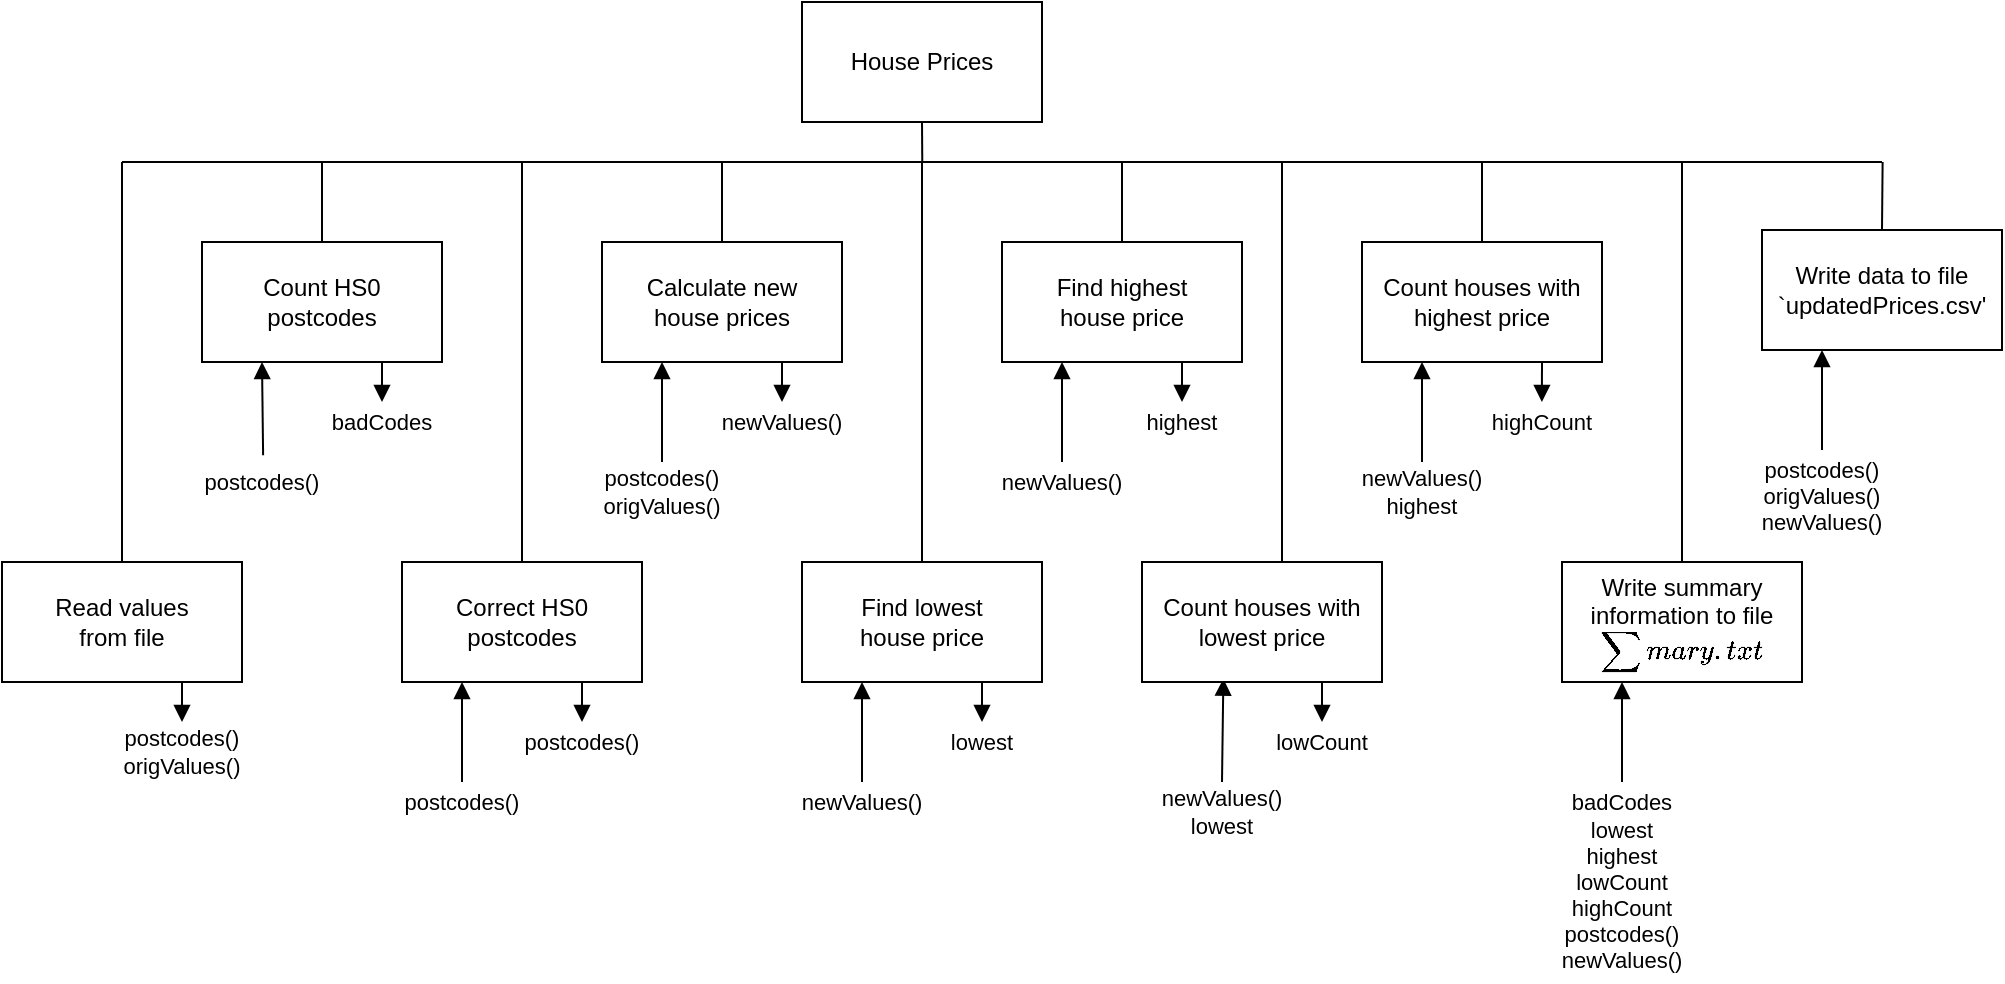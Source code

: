 <mxfile version="20.3.0" type="device" pages="3"><diagram name="sd" id="VnjkQmpZoNo_wONIIv6f"><mxGraphModel dx="823" dy="566" grid="1" gridSize="10" guides="1" tooltips="1" connect="1" arrows="1" fold="1" page="1" pageScale="1" pageWidth="1169" pageHeight="827" math="0" shadow="0"><root><mxCell id="0"/><mxCell id="1" parent="0"/><mxCell id="U1RbsRqmAA--ChEILww5-11" style="rounded=0;orthogonalLoop=1;jettySize=auto;html=1;exitX=0.5;exitY=1;exitDx=0;exitDy=0;endArrow=none;endFill=0;" parent="1" source="PowVe_XcdjHxKWlcwQPH-1" edge="1"><mxGeometry relative="1" as="geometry"><mxPoint x="540.143" y="200.0" as="targetPoint"/></mxGeometry></mxCell><mxCell id="PowVe_XcdjHxKWlcwQPH-1" value="House Prices" style="rounded=0;whiteSpace=wrap;html=1;spacingLeft=4;spacingRight=4;" parent="1" vertex="1"><mxGeometry x="480" y="120" width="120" height="60" as="geometry"/></mxCell><mxCell id="PowVe_XcdjHxKWlcwQPH-7" style="rounded=0;orthogonalLoop=1;jettySize=auto;html=1;exitX=0.75;exitY=1;exitDx=0;exitDy=0;endArrow=block;endFill=1;entryX=0.5;entryY=0;entryDx=0;entryDy=0;" parent="1" source="PowVe_XcdjHxKWlcwQPH-2" edge="1" target="PowVe_XcdjHxKWlcwQPH-8"><mxGeometry relative="1" as="geometry"><mxPoint x="170" y="480" as="targetPoint"/></mxGeometry></mxCell><mxCell id="PowVe_XcdjHxKWlcwQPH-25" style="edgeStyle=none;shape=connector;rounded=0;orthogonalLoop=1;jettySize=auto;html=1;exitX=0.5;exitY=0;exitDx=0;exitDy=0;labelBackgroundColor=default;strokeColor=default;align=center;verticalAlign=middle;fontFamily=Helvetica;fontSize=11;fontColor=default;endArrow=none;endFill=0;" parent="1" source="PowVe_XcdjHxKWlcwQPH-2" edge="1"><mxGeometry relative="1" as="geometry"><mxPoint x="140" y="200" as="targetPoint"/></mxGeometry></mxCell><mxCell id="PowVe_XcdjHxKWlcwQPH-2" value="Read values&lt;br&gt;from file" style="rounded=0;whiteSpace=wrap;html=1;spacingLeft=4;spacingRight=4;" parent="1" vertex="1"><mxGeometry x="80" y="400" width="120" height="60" as="geometry"/></mxCell><mxCell id="PowVe_XcdjHxKWlcwQPH-9" style="edgeStyle=none;shape=connector;rounded=0;orthogonalLoop=1;jettySize=auto;html=1;exitX=0.25;exitY=1;exitDx=0;exitDy=0;labelBackgroundColor=default;strokeColor=default;align=center;verticalAlign=middle;fontFamily=Helvetica;fontSize=11;fontColor=default;endArrow=none;endFill=0;startArrow=block;startFill=1;entryX=0.507;entryY=-0.167;entryDx=0;entryDy=0;entryPerimeter=0;" parent="1" source="PowVe_XcdjHxKWlcwQPH-3" edge="1" target="PowVe_XcdjHxKWlcwQPH-13"><mxGeometry relative="1" as="geometry"><mxPoint x="210" y="340" as="targetPoint"/></mxGeometry></mxCell><mxCell id="PowVe_XcdjHxKWlcwQPH-26" style="edgeStyle=none;shape=connector;rounded=0;orthogonalLoop=1;jettySize=auto;html=1;exitX=0.5;exitY=0;exitDx=0;exitDy=0;labelBackgroundColor=default;strokeColor=default;align=center;verticalAlign=middle;fontFamily=Helvetica;fontSize=11;fontColor=default;endArrow=none;endFill=0;" parent="1" source="PowVe_XcdjHxKWlcwQPH-3" edge="1"><mxGeometry relative="1" as="geometry"><mxPoint x="240" y="200" as="targetPoint"/></mxGeometry></mxCell><mxCell id="Txo5PwIn9N_GCmMF_Ycm-1" style="rounded=0;orthogonalLoop=1;jettySize=auto;html=1;exitX=0.75;exitY=1;exitDx=0;exitDy=0;endArrow=block;endFill=1;entryX=0.5;entryY=0;entryDx=0;entryDy=0;" edge="1" parent="1" source="PowVe_XcdjHxKWlcwQPH-3" target="xxJK9P8Vd8mZIawA9TZV-1"><mxGeometry relative="1" as="geometry"><mxPoint x="270" y="320" as="targetPoint"/></mxGeometry></mxCell><mxCell id="PowVe_XcdjHxKWlcwQPH-3" value="Count HS0 postcodes" style="rounded=0;whiteSpace=wrap;html=1;spacingLeft=4;spacingRight=4;" parent="1" vertex="1"><mxGeometry x="180" y="240" width="120" height="60" as="geometry"/></mxCell><mxCell id="PowVe_XcdjHxKWlcwQPH-11" style="edgeStyle=none;shape=connector;rounded=0;orthogonalLoop=1;jettySize=auto;html=1;exitX=0.25;exitY=1;exitDx=0;exitDy=0;labelBackgroundColor=default;strokeColor=default;align=center;verticalAlign=middle;fontFamily=Helvetica;fontSize=11;fontColor=default;endArrow=none;endFill=0;startArrow=block;startFill=1;entryX=0.5;entryY=0;entryDx=0;entryDy=0;" parent="1" source="PowVe_XcdjHxKWlcwQPH-4" edge="1" target="PowVe_XcdjHxKWlcwQPH-14"><mxGeometry relative="1" as="geometry"><mxPoint x="310" y="510" as="targetPoint"/></mxGeometry></mxCell><mxCell id="PowVe_XcdjHxKWlcwQPH-12" style="edgeStyle=none;shape=connector;rounded=0;orthogonalLoop=1;jettySize=auto;html=1;exitX=0.75;exitY=1;exitDx=0;exitDy=0;labelBackgroundColor=default;strokeColor=default;align=center;verticalAlign=middle;fontFamily=Helvetica;fontSize=11;fontColor=default;endArrow=block;endFill=1;entryX=0.5;entryY=0;entryDx=0;entryDy=0;" parent="1" source="PowVe_XcdjHxKWlcwQPH-4" edge="1" target="PowVe_XcdjHxKWlcwQPH-15"><mxGeometry relative="1" as="geometry"><mxPoint x="370" y="480" as="targetPoint"/></mxGeometry></mxCell><mxCell id="RG_cs5pnTQg8f9EixFHb-1" style="edgeStyle=orthogonalEdgeStyle;rounded=0;orthogonalLoop=1;jettySize=auto;html=1;exitX=0.5;exitY=0;exitDx=0;exitDy=0;endArrow=none;endFill=0;" parent="1" source="PowVe_XcdjHxKWlcwQPH-4" edge="1"><mxGeometry relative="1" as="geometry"><mxPoint x="340" y="200" as="targetPoint"/></mxGeometry></mxCell><mxCell id="PowVe_XcdjHxKWlcwQPH-4" value="Correct HS0 postcodes" style="rounded=0;whiteSpace=wrap;html=1;spacingLeft=4;spacingRight=4;" parent="1" vertex="1"><mxGeometry x="280" y="400" width="120" height="60" as="geometry"/></mxCell><mxCell id="PowVe_XcdjHxKWlcwQPH-16" style="edgeStyle=none;shape=connector;rounded=0;orthogonalLoop=1;jettySize=auto;html=1;exitX=0.25;exitY=1;exitDx=0;exitDy=0;labelBackgroundColor=default;strokeColor=default;align=center;verticalAlign=middle;fontFamily=Helvetica;fontSize=11;fontColor=default;endArrow=none;endFill=0;startArrow=block;startFill=1;entryX=0.5;entryY=0;entryDx=0;entryDy=0;" parent="1" source="PowVe_XcdjHxKWlcwQPH-5" edge="1" target="PowVe_XcdjHxKWlcwQPH-18"><mxGeometry relative="1" as="geometry"><mxPoint x="410" y="360" as="targetPoint"/></mxGeometry></mxCell><mxCell id="PowVe_XcdjHxKWlcwQPH-17" style="edgeStyle=none;shape=connector;rounded=0;orthogonalLoop=1;jettySize=auto;html=1;exitX=0.75;exitY=1;exitDx=0;exitDy=0;labelBackgroundColor=default;strokeColor=default;align=center;verticalAlign=middle;fontFamily=Helvetica;fontSize=11;fontColor=default;endArrow=block;endFill=1;entryX=0.5;entryY=0;entryDx=0;entryDy=0;" parent="1" source="PowVe_XcdjHxKWlcwQPH-5" edge="1" target="PowVe_XcdjHxKWlcwQPH-19"><mxGeometry relative="1" as="geometry"><mxPoint x="470" y="320" as="targetPoint"/></mxGeometry></mxCell><mxCell id="PowVe_XcdjHxKWlcwQPH-27" style="edgeStyle=none;shape=connector;rounded=0;orthogonalLoop=1;jettySize=auto;html=1;exitX=0.5;exitY=0;exitDx=0;exitDy=0;labelBackgroundColor=default;strokeColor=default;align=center;verticalAlign=middle;fontFamily=Helvetica;fontSize=11;fontColor=default;endArrow=none;endFill=0;" parent="1" source="PowVe_XcdjHxKWlcwQPH-5" edge="1"><mxGeometry relative="1" as="geometry"><mxPoint x="440" y="200" as="targetPoint"/></mxGeometry></mxCell><mxCell id="PowVe_XcdjHxKWlcwQPH-5" value="Calculate new house prices" style="rounded=0;whiteSpace=wrap;html=1;spacingLeft=4;spacingRight=4;" parent="1" vertex="1"><mxGeometry x="380" y="240" width="120" height="60" as="geometry"/></mxCell><mxCell id="PowVe_XcdjHxKWlcwQPH-21" style="edgeStyle=none;shape=connector;rounded=0;orthogonalLoop=1;jettySize=auto;html=1;exitX=0.25;exitY=1;exitDx=0;exitDy=0;labelBackgroundColor=default;strokeColor=default;align=center;verticalAlign=middle;fontFamily=Helvetica;fontSize=11;fontColor=default;endArrow=none;endFill=0;startArrow=block;startFill=1;entryX=0.5;entryY=0;entryDx=0;entryDy=0;" parent="1" source="PowVe_XcdjHxKWlcwQPH-6" edge="1" target="xxJK9P8Vd8mZIawA9TZV-3"><mxGeometry relative="1" as="geometry"><mxPoint x="510" y="520" as="targetPoint"/></mxGeometry></mxCell><mxCell id="PowVe_XcdjHxKWlcwQPH-28" style="edgeStyle=none;shape=connector;rounded=0;orthogonalLoop=1;jettySize=auto;html=1;exitX=0.5;exitY=0;exitDx=0;exitDy=0;labelBackgroundColor=default;strokeColor=default;align=center;verticalAlign=middle;fontFamily=Helvetica;fontSize=11;fontColor=default;endArrow=none;endFill=0;" parent="1" source="PowVe_XcdjHxKWlcwQPH-6" edge="1"><mxGeometry relative="1" as="geometry"><mxPoint x="540" y="200" as="targetPoint"/></mxGeometry></mxCell><mxCell id="xxJK9P8Vd8mZIawA9TZV-5" style="edgeStyle=none;rounded=0;orthogonalLoop=1;jettySize=auto;html=1;exitX=0.75;exitY=1;exitDx=0;exitDy=0;entryX=0.5;entryY=0;entryDx=0;entryDy=0;endArrow=block;endFill=1;" edge="1" parent="1" source="PowVe_XcdjHxKWlcwQPH-6" target="xxJK9P8Vd8mZIawA9TZV-4"><mxGeometry relative="1" as="geometry"/></mxCell><mxCell id="PowVe_XcdjHxKWlcwQPH-6" value="Find lowest&lt;br&gt;house price" style="rounded=0;whiteSpace=wrap;html=1;spacingLeft=4;spacingRight=4;" parent="1" vertex="1"><mxGeometry x="480" y="400" width="120" height="60" as="geometry"/></mxCell><mxCell id="PowVe_XcdjHxKWlcwQPH-8" value="postcodes()&lt;br&gt;origValues()" style="text;html=1;strokeColor=none;fillColor=none;align=center;verticalAlign=middle;whiteSpace=wrap;rounded=0;fontSize=11;fontFamily=Helvetica;fontColor=default;" parent="1" vertex="1"><mxGeometry x="130" y="480" width="80" height="30" as="geometry"/></mxCell><mxCell id="PowVe_XcdjHxKWlcwQPH-13" value="postcodes()" style="text;html=1;strokeColor=none;fillColor=none;align=center;verticalAlign=middle;whiteSpace=wrap;rounded=0;fontSize=11;fontFamily=Helvetica;fontColor=default;" parent="1" vertex="1"><mxGeometry x="170" y="350" width="80" height="20" as="geometry"/></mxCell><mxCell id="PowVe_XcdjHxKWlcwQPH-14" value="postcodes()" style="text;html=1;strokeColor=none;fillColor=none;align=center;verticalAlign=middle;whiteSpace=wrap;rounded=0;fontSize=11;fontFamily=Helvetica;fontColor=default;" parent="1" vertex="1"><mxGeometry x="270" y="510" width="80" height="20" as="geometry"/></mxCell><mxCell id="PowVe_XcdjHxKWlcwQPH-15" value="postcodes()" style="text;html=1;strokeColor=none;fillColor=none;align=center;verticalAlign=middle;whiteSpace=wrap;rounded=0;fontSize=11;fontFamily=Helvetica;fontColor=default;" parent="1" vertex="1"><mxGeometry x="330" y="480" width="80" height="20" as="geometry"/></mxCell><mxCell id="PowVe_XcdjHxKWlcwQPH-18" value="postcodes()&lt;br&gt;origValues()" style="text;html=1;strokeColor=none;fillColor=none;align=center;verticalAlign=middle;whiteSpace=wrap;rounded=0;fontSize=11;fontFamily=Helvetica;fontColor=default;" parent="1" vertex="1"><mxGeometry x="370" y="350" width="80" height="30" as="geometry"/></mxCell><mxCell id="PowVe_XcdjHxKWlcwQPH-19" value="newValues()" style="text;html=1;strokeColor=none;fillColor=none;align=center;verticalAlign=middle;whiteSpace=wrap;rounded=0;fontSize=11;fontFamily=Helvetica;fontColor=default;" parent="1" vertex="1"><mxGeometry x="430" y="320" width="80" height="20" as="geometry"/></mxCell><mxCell id="PowVe_XcdjHxKWlcwQPH-23" value="" style="endArrow=none;html=1;rounded=0;labelBackgroundColor=default;strokeColor=default;align=center;verticalAlign=middle;fontFamily=Helvetica;fontSize=11;fontColor=default;shape=connector;" parent="1" edge="1"><mxGeometry width="50" height="50" relative="1" as="geometry"><mxPoint x="140" y="200" as="sourcePoint"/><mxPoint x="1020" y="200" as="targetPoint"/></mxGeometry></mxCell><mxCell id="U1RbsRqmAA--ChEILww5-1" style="edgeStyle=none;shape=connector;rounded=0;orthogonalLoop=1;jettySize=auto;html=1;exitX=0.25;exitY=1;exitDx=0;exitDy=0;labelBackgroundColor=default;strokeColor=default;align=center;verticalAlign=middle;fontFamily=Helvetica;fontSize=11;fontColor=default;endArrow=none;endFill=0;startArrow=block;startFill=1;entryX=0.5;entryY=0;entryDx=0;entryDy=0;" parent="1" source="U1RbsRqmAA--ChEILww5-4" edge="1" target="U1RbsRqmAA--ChEILww5-10"><mxGeometry relative="1" as="geometry"><mxPoint x="610" y="340" as="targetPoint"/></mxGeometry></mxCell><mxCell id="U1RbsRqmAA--ChEILww5-2" style="edgeStyle=none;shape=connector;rounded=0;orthogonalLoop=1;jettySize=auto;html=1;exitX=0.75;exitY=1;exitDx=0;exitDy=0;labelBackgroundColor=default;strokeColor=default;align=center;verticalAlign=middle;fontFamily=Helvetica;fontSize=11;fontColor=default;endArrow=block;endFill=1;entryX=0.5;entryY=0;entryDx=0;entryDy=0;" parent="1" source="U1RbsRqmAA--ChEILww5-4" edge="1" target="U1RbsRqmAA--ChEILww5-8"><mxGeometry relative="1" as="geometry"><mxPoint x="670" y="320" as="targetPoint"/></mxGeometry></mxCell><mxCell id="U1RbsRqmAA--ChEILww5-3" style="edgeStyle=none;shape=connector;rounded=0;orthogonalLoop=1;jettySize=auto;html=1;exitX=0.5;exitY=0;exitDx=0;exitDy=0;labelBackgroundColor=default;strokeColor=default;align=center;verticalAlign=middle;fontFamily=Helvetica;fontSize=11;fontColor=default;endArrow=none;endFill=0;" parent="1" source="U1RbsRqmAA--ChEILww5-4" edge="1"><mxGeometry relative="1" as="geometry"><mxPoint x="640" y="200" as="targetPoint"/></mxGeometry></mxCell><mxCell id="U1RbsRqmAA--ChEILww5-4" value="Find highest&lt;br&gt;house price" style="rounded=0;whiteSpace=wrap;html=1;spacingLeft=4;spacingRight=4;" parent="1" vertex="1"><mxGeometry x="580" y="240" width="120" height="60" as="geometry"/></mxCell><mxCell id="U1RbsRqmAA--ChEILww5-5" style="edgeStyle=none;shape=connector;rounded=0;orthogonalLoop=1;jettySize=auto;html=1;exitX=0.339;exitY=0.972;exitDx=0;exitDy=0;labelBackgroundColor=default;strokeColor=default;align=center;verticalAlign=middle;fontFamily=Helvetica;fontSize=11;fontColor=default;endArrow=none;endFill=0;startArrow=block;startFill=1;entryX=0.5;entryY=0;entryDx=0;entryDy=0;exitPerimeter=0;" parent="1" source="U1RbsRqmAA--ChEILww5-7" edge="1" target="U1RbsRqmAA--ChEILww5-9"><mxGeometry relative="1" as="geometry"><mxPoint x="690" y="510" as="targetPoint"/><mxPoint x="690" y="460" as="sourcePoint"/></mxGeometry></mxCell><mxCell id="U1RbsRqmAA--ChEILww5-6" style="edgeStyle=none;shape=connector;rounded=0;orthogonalLoop=1;jettySize=auto;html=1;exitX=0.5;exitY=0;exitDx=0;exitDy=0;labelBackgroundColor=default;strokeColor=default;align=center;verticalAlign=middle;fontFamily=Helvetica;fontSize=11;fontColor=default;endArrow=none;endFill=0;" parent="1" edge="1"><mxGeometry relative="1" as="geometry"><mxPoint x="720" y="200" as="targetPoint"/><mxPoint x="720" y="400" as="sourcePoint"/></mxGeometry></mxCell><mxCell id="xxJK9P8Vd8mZIawA9TZV-28" style="edgeStyle=none;rounded=0;orthogonalLoop=1;jettySize=auto;html=1;exitX=0.75;exitY=1;exitDx=0;exitDy=0;endArrow=block;endFill=1;entryX=0.5;entryY=0;entryDx=0;entryDy=0;" edge="1" parent="1" source="U1RbsRqmAA--ChEILww5-7" target="xxJK9P8Vd8mZIawA9TZV-27"><mxGeometry relative="1" as="geometry"><mxPoint x="740.31" y="480.0" as="targetPoint"/></mxGeometry></mxCell><mxCell id="U1RbsRqmAA--ChEILww5-7" value="Count houses with lowest price" style="rounded=0;whiteSpace=wrap;html=1;spacingLeft=4;spacingRight=4;" parent="1" vertex="1"><mxGeometry x="650" y="400" width="120" height="60" as="geometry"/></mxCell><mxCell id="U1RbsRqmAA--ChEILww5-8" value="highest" style="text;html=1;strokeColor=none;fillColor=none;align=center;verticalAlign=middle;whiteSpace=wrap;rounded=0;fontSize=11;fontFamily=Helvetica;fontColor=default;" parent="1" vertex="1"><mxGeometry x="640" y="320" width="60" height="20" as="geometry"/></mxCell><mxCell id="U1RbsRqmAA--ChEILww5-9" value="newValues()&lt;br&gt;lowest" style="text;html=1;strokeColor=none;fillColor=none;align=center;verticalAlign=middle;whiteSpace=wrap;rounded=0;fontSize=11;fontFamily=Helvetica;fontColor=default;" parent="1" vertex="1"><mxGeometry x="650" y="510" width="80" height="30" as="geometry"/></mxCell><mxCell id="U1RbsRqmAA--ChEILww5-10" value="newValues()" style="text;html=1;strokeColor=none;fillColor=none;align=center;verticalAlign=middle;whiteSpace=wrap;rounded=0;fontSize=11;fontFamily=Helvetica;fontColor=default;" parent="1" vertex="1"><mxGeometry x="570" y="350" width="80" height="20" as="geometry"/></mxCell><mxCell id="xxJK9P8Vd8mZIawA9TZV-1" value="badCodes" style="text;html=1;strokeColor=none;fillColor=none;align=center;verticalAlign=middle;whiteSpace=wrap;rounded=0;fontSize=11;fontFamily=Helvetica;fontColor=default;" vertex="1" parent="1"><mxGeometry x="240" y="320" width="60" height="20" as="geometry"/></mxCell><mxCell id="xxJK9P8Vd8mZIawA9TZV-3" value="newValues()" style="text;html=1;strokeColor=none;fillColor=none;align=center;verticalAlign=middle;whiteSpace=wrap;rounded=0;fontSize=11;fontFamily=Helvetica;fontColor=default;" vertex="1" parent="1"><mxGeometry x="470" y="510" width="80" height="20" as="geometry"/></mxCell><mxCell id="xxJK9P8Vd8mZIawA9TZV-4" value="lowest" style="text;html=1;strokeColor=none;fillColor=none;align=center;verticalAlign=middle;whiteSpace=wrap;rounded=0;fontSize=11;fontFamily=Helvetica;fontColor=default;" vertex="1" parent="1"><mxGeometry x="540" y="480" width="60" height="20" as="geometry"/></mxCell><mxCell id="xxJK9P8Vd8mZIawA9TZV-6" style="edgeStyle=none;shape=connector;rounded=0;orthogonalLoop=1;jettySize=auto;html=1;exitX=0.25;exitY=1;exitDx=0;exitDy=0;labelBackgroundColor=default;strokeColor=default;align=center;verticalAlign=middle;fontFamily=Helvetica;fontSize=11;fontColor=default;endArrow=none;endFill=0;startArrow=block;startFill=1;entryX=0.5;entryY=0;entryDx=0;entryDy=0;" edge="1" parent="1" source="xxJK9P8Vd8mZIawA9TZV-9" target="xxJK9P8Vd8mZIawA9TZV-26"><mxGeometry relative="1" as="geometry"><mxPoint x="790" y="340" as="targetPoint"/></mxGeometry></mxCell><mxCell id="xxJK9P8Vd8mZIawA9TZV-8" style="edgeStyle=none;shape=connector;rounded=0;orthogonalLoop=1;jettySize=auto;html=1;exitX=0.5;exitY=0;exitDx=0;exitDy=0;labelBackgroundColor=default;strokeColor=default;align=center;verticalAlign=middle;fontFamily=Helvetica;fontSize=11;fontColor=default;endArrow=none;endFill=0;" edge="1" parent="1" source="xxJK9P8Vd8mZIawA9TZV-9"><mxGeometry relative="1" as="geometry"><mxPoint x="820" y="200" as="targetPoint"/></mxGeometry></mxCell><mxCell id="xxJK9P8Vd8mZIawA9TZV-29" style="edgeStyle=none;rounded=0;orthogonalLoop=1;jettySize=auto;html=1;exitX=0.75;exitY=1;exitDx=0;exitDy=0;endArrow=block;endFill=1;" edge="1" parent="1" source="xxJK9P8Vd8mZIawA9TZV-9"><mxGeometry relative="1" as="geometry"><mxPoint x="849.944" y="320" as="targetPoint"/></mxGeometry></mxCell><mxCell id="xxJK9P8Vd8mZIawA9TZV-9" value="Count houses with highest price" style="rounded=0;whiteSpace=wrap;html=1;spacingLeft=4;spacingRight=4;" vertex="1" parent="1"><mxGeometry x="760" y="240" width="120" height="60" as="geometry"/></mxCell><mxCell id="xxJK9P8Vd8mZIawA9TZV-18" style="edgeStyle=none;shape=connector;rounded=0;orthogonalLoop=1;jettySize=auto;html=1;exitX=0.25;exitY=1;exitDx=0;exitDy=0;labelBackgroundColor=default;strokeColor=default;align=center;verticalAlign=middle;fontFamily=Helvetica;fontSize=11;fontColor=default;endArrow=none;endFill=0;startArrow=block;startFill=1;entryX=0.5;entryY=0;entryDx=0;entryDy=0;" edge="1" parent="1" source="xxJK9P8Vd8mZIawA9TZV-20" target="xxJK9P8Vd8mZIawA9TZV-21"><mxGeometry relative="1" as="geometry"><mxPoint x="890" y="510" as="targetPoint"/></mxGeometry></mxCell><mxCell id="xxJK9P8Vd8mZIawA9TZV-19" style="edgeStyle=none;shape=connector;rounded=0;orthogonalLoop=1;jettySize=auto;html=1;exitX=0.5;exitY=0;exitDx=0;exitDy=0;labelBackgroundColor=default;strokeColor=default;align=center;verticalAlign=middle;fontFamily=Helvetica;fontSize=11;fontColor=default;endArrow=none;endFill=0;" edge="1" parent="1" source="xxJK9P8Vd8mZIawA9TZV-20"><mxGeometry relative="1" as="geometry"><mxPoint x="920" y="200" as="targetPoint"/></mxGeometry></mxCell><mxCell id="xxJK9P8Vd8mZIawA9TZV-20" value="Write summary&lt;br&gt;information to file&lt;br&gt;`summary.txt`" style="rounded=0;whiteSpace=wrap;html=1;spacingLeft=4;spacingRight=4;" vertex="1" parent="1"><mxGeometry x="860" y="400" width="120" height="60" as="geometry"/></mxCell><mxCell id="xxJK9P8Vd8mZIawA9TZV-21" value="badCodes&lt;br&gt;lowest&lt;br&gt;highest&lt;br&gt;lowCount&lt;br&gt;highCount&lt;br&gt;postcodes()&lt;br&gt;newValues()" style="text;html=1;strokeColor=none;fillColor=none;align=center;verticalAlign=middle;whiteSpace=wrap;rounded=0;fontSize=11;fontFamily=Helvetica;fontColor=default;" vertex="1" parent="1"><mxGeometry x="850" y="510" width="80" height="100" as="geometry"/></mxCell><mxCell id="xxJK9P8Vd8mZIawA9TZV-26" value="newValues()&lt;br&gt;highest" style="text;html=1;strokeColor=none;fillColor=none;align=center;verticalAlign=middle;whiteSpace=wrap;rounded=0;fontSize=11;fontFamily=Helvetica;fontColor=default;" vertex="1" parent="1"><mxGeometry x="750" y="350" width="80" height="30" as="geometry"/></mxCell><mxCell id="xxJK9P8Vd8mZIawA9TZV-27" value="lowCount" style="text;html=1;strokeColor=none;fillColor=none;align=center;verticalAlign=middle;whiteSpace=wrap;rounded=0;fontSize=11;fontFamily=Helvetica;fontColor=default;" vertex="1" parent="1"><mxGeometry x="710" y="480" width="60" height="20" as="geometry"/></mxCell><mxCell id="xxJK9P8Vd8mZIawA9TZV-30" value="highCount" style="text;html=1;strokeColor=none;fillColor=none;align=center;verticalAlign=middle;whiteSpace=wrap;rounded=0;fontSize=11;fontFamily=Helvetica;fontColor=default;" vertex="1" parent="1"><mxGeometry x="820" y="320" width="60" height="20" as="geometry"/></mxCell><mxCell id="xxJK9P8Vd8mZIawA9TZV-32" style="edgeStyle=none;shape=connector;rounded=0;orthogonalLoop=1;jettySize=auto;html=1;exitX=0.25;exitY=1;exitDx=0;exitDy=0;labelBackgroundColor=default;strokeColor=default;align=center;verticalAlign=middle;fontFamily=Helvetica;fontSize=11;fontColor=default;endArrow=none;endFill=0;startArrow=block;startFill=1;entryX=0.5;entryY=0;entryDx=0;entryDy=0;" edge="1" parent="1" source="xxJK9P8Vd8mZIawA9TZV-33" target="xxJK9P8Vd8mZIawA9TZV-34"><mxGeometry relative="1" as="geometry"><mxPoint x="990" y="344" as="targetPoint"/></mxGeometry></mxCell><mxCell id="xxJK9P8Vd8mZIawA9TZV-35" style="edgeStyle=none;rounded=0;orthogonalLoop=1;jettySize=auto;html=1;exitX=0.5;exitY=0;exitDx=0;exitDy=0;endArrow=none;endFill=0;" edge="1" parent="1" source="xxJK9P8Vd8mZIawA9TZV-33"><mxGeometry relative="1" as="geometry"><mxPoint x="1020.308" y="200" as="targetPoint"/></mxGeometry></mxCell><mxCell id="xxJK9P8Vd8mZIawA9TZV-33" value="Write data to file&lt;br&gt;`updatedPrices.csv'" style="rounded=0;whiteSpace=wrap;html=1;spacingLeft=4;spacingRight=4;" vertex="1" parent="1"><mxGeometry x="960" y="234" width="120" height="60" as="geometry"/></mxCell><mxCell id="xxJK9P8Vd8mZIawA9TZV-34" value="postcodes()&lt;br&gt;origValues()&lt;br&gt;newValues()" style="text;html=1;strokeColor=none;fillColor=none;align=center;verticalAlign=middle;whiteSpace=wrap;rounded=0;fontSize=11;fontFamily=Helvetica;fontColor=default;" vertex="1" parent="1"><mxGeometry x="950" y="344" width="80" height="46" as="geometry"/></mxCell></root></mxGraphModel></diagram><diagram id="79AOVf93_7tZfTyAgPTb" name="Page-2"><mxGraphModel dx="782" dy="539" grid="1" gridSize="10" guides="1" tooltips="1" connect="1" arrows="1" fold="1" page="1" pageScale="1" pageWidth="1169" pageHeight="827" math="0" shadow="0"><root><mxCell id="0"/><mxCell id="1" parent="0"/><mxCell id="-yav23MqyK7CyO7x3P25-18" style="edgeStyle=orthogonalEdgeStyle;rounded=0;orthogonalLoop=1;jettySize=auto;html=1;exitX=0.5;exitY=1;exitDx=0;exitDy=0;entryX=0.5;entryY=0;entryDx=0;entryDy=0;startArrow=block;startFill=1;endArrow=none;endFill=0;" parent="1" source="-yav23MqyK7CyO7x3P25-1" target="-yav23MqyK7CyO7x3P25-6" edge="1"><mxGeometry relative="1" as="geometry"/></mxCell><mxCell id="-yav23MqyK7CyO7x3P25-1" value="House Value&lt;br&gt;Increase" style="rounded=0;whiteSpace=wrap;html=1;" parent="1" vertex="1"><mxGeometry x="320" y="120" width="120" height="60" as="geometry"/></mxCell><mxCell id="-yav23MqyK7CyO7x3P25-3" style="edgeStyle=orthogonalEdgeStyle;rounded=0;orthogonalLoop=1;jettySize=auto;html=1;exitX=0.75;exitY=1;exitDx=0;exitDy=0;endArrow=block;endFill=1;" parent="1" source="-yav23MqyK7CyO7x3P25-2" edge="1"><mxGeometry relative="1" as="geometry"><mxPoint x="210" y="320" as="targetPoint"/></mxGeometry></mxCell><mxCell id="-yav23MqyK7CyO7x3P25-17" style="edgeStyle=orthogonalEdgeStyle;rounded=0;orthogonalLoop=1;jettySize=auto;html=1;exitX=0.5;exitY=0;exitDx=0;exitDy=0;startArrow=none;startFill=0;endArrow=none;endFill=0;" parent="1" source="-yav23MqyK7CyO7x3P25-2" edge="1"><mxGeometry relative="1" as="geometry"><mxPoint x="180" y="200" as="targetPoint"/></mxGeometry></mxCell><mxCell id="-yav23MqyK7CyO7x3P25-2" value="Read values&lt;br&gt;from file" style="rounded=0;whiteSpace=wrap;html=1;" parent="1" vertex="1"><mxGeometry x="120" y="240" width="120" height="60" as="geometry"/></mxCell><mxCell id="-yav23MqyK7CyO7x3P25-4" value="postcodes()&lt;br&gt;origValues()" style="text;html=1;strokeColor=none;fillColor=none;align=center;verticalAlign=top;whiteSpace=wrap;rounded=0;" parent="1" vertex="1"><mxGeometry x="170" y="320" width="80" height="40" as="geometry"/></mxCell><mxCell id="-yav23MqyK7CyO7x3P25-7" style="edgeStyle=orthogonalEdgeStyle;rounded=0;orthogonalLoop=1;jettySize=auto;html=1;exitX=0.25;exitY=1;exitDx=0;exitDy=0;endArrow=none;endFill=0;startArrow=block;startFill=1;" parent="1" source="-yav23MqyK7CyO7x3P25-6" edge="1"><mxGeometry relative="1" as="geometry"><mxPoint x="350" y="360" as="targetPoint"/></mxGeometry></mxCell><mxCell id="-yav23MqyK7CyO7x3P25-8" style="edgeStyle=orthogonalEdgeStyle;rounded=0;orthogonalLoop=1;jettySize=auto;html=1;exitX=0.75;exitY=1;exitDx=0;exitDy=0;endArrow=block;endFill=1;" parent="1" source="-yav23MqyK7CyO7x3P25-6" edge="1"><mxGeometry relative="1" as="geometry"><mxPoint x="410" y="320" as="targetPoint"/></mxGeometry></mxCell><mxCell id="-yav23MqyK7CyO7x3P25-6" value="Calculate increased price" style="rounded=0;whiteSpace=wrap;html=1;" parent="1" vertex="1"><mxGeometry x="320" y="240" width="120" height="60" as="geometry"/></mxCell><mxCell id="-yav23MqyK7CyO7x3P25-9" value="postcodes()&lt;br&gt;origValues()" style="text;html=1;strokeColor=none;fillColor=none;align=center;verticalAlign=top;whiteSpace=wrap;rounded=0;rotation=0;" parent="1" vertex="1"><mxGeometry x="310" y="360" width="80" height="40" as="geometry"/></mxCell><mxCell id="-yav23MqyK7CyO7x3P25-10" value="newValues()" style="text;html=1;strokeColor=none;fillColor=none;align=center;verticalAlign=top;whiteSpace=wrap;rounded=0;" parent="1" vertex="1"><mxGeometry x="370" y="320" width="80" height="30" as="geometry"/></mxCell><mxCell id="-yav23MqyK7CyO7x3P25-11" style="edgeStyle=orthogonalEdgeStyle;rounded=0;orthogonalLoop=1;jettySize=auto;html=1;exitX=0.25;exitY=1;exitDx=0;exitDy=0;endArrow=none;endFill=0;startArrow=block;startFill=1;" parent="1" source="-yav23MqyK7CyO7x3P25-13" edge="1"><mxGeometry relative="1" as="geometry"><mxPoint x="550" y="360" as="targetPoint"/></mxGeometry></mxCell><mxCell id="-yav23MqyK7CyO7x3P25-20" style="edgeStyle=orthogonalEdgeStyle;rounded=0;orthogonalLoop=1;jettySize=auto;html=1;exitX=0.5;exitY=0;exitDx=0;exitDy=0;startArrow=none;startFill=0;endArrow=none;endFill=0;" parent="1" source="-yav23MqyK7CyO7x3P25-13" edge="1"><mxGeometry relative="1" as="geometry"><mxPoint x="580" y="200" as="targetPoint"/></mxGeometry></mxCell><mxCell id="-yav23MqyK7CyO7x3P25-13" value="Write values&lt;br&gt;to file" style="rounded=0;whiteSpace=wrap;html=1;" parent="1" vertex="1"><mxGeometry x="520" y="240" width="120" height="60" as="geometry"/></mxCell><mxCell id="-yav23MqyK7CyO7x3P25-14" value="postcodes()&lt;br&gt;origValues()&lt;br&gt;newValues()" style="text;html=1;strokeColor=none;fillColor=none;align=center;verticalAlign=top;whiteSpace=wrap;rounded=0;" parent="1" vertex="1"><mxGeometry x="510" y="360" width="80" height="60" as="geometry"/></mxCell><mxCell id="-yav23MqyK7CyO7x3P25-16" value="" style="endArrow=none;html=1;rounded=0;" parent="1" edge="1"><mxGeometry width="50" height="50" relative="1" as="geometry"><mxPoint x="180" y="200" as="sourcePoint"/><mxPoint x="580" y="200" as="targetPoint"/></mxGeometry></mxCell></root></mxGraphModel></diagram><diagram id="upZ0xQuPJdxBFCffpGIZ" name="Page-3"><mxGraphModel dx="782" dy="539" grid="1" gridSize="10" guides="1" tooltips="1" connect="1" arrows="1" fold="1" page="1" pageScale="1" pageWidth="1169" pageHeight="827" math="0" shadow="0"><root><mxCell id="5r49eWNP3dl64256hJwa-0"/><mxCell id="5r49eWNP3dl64256hJwa-1" parent="5r49eWNP3dl64256hJwa-0"/><mxCell id="5r49eWNP3dl64256hJwa-2" style="edgeStyle=orthogonalEdgeStyle;rounded=0;orthogonalLoop=1;jettySize=auto;html=1;exitX=0.5;exitY=1;exitDx=0;exitDy=0;entryX=0.5;entryY=0;entryDx=0;entryDy=0;startArrow=block;startFill=1;endArrow=none;endFill=0;" parent="5r49eWNP3dl64256hJwa-1" source="5r49eWNP3dl64256hJwa-3" target="5r49eWNP3dl64256hJwa-10" edge="1"><mxGeometry relative="1" as="geometry"/></mxCell><mxCell id="5r49eWNP3dl64256hJwa-3" value="House Value&lt;br&gt;Increase" style="rounded=0;whiteSpace=wrap;html=1;" parent="5r49eWNP3dl64256hJwa-1" vertex="1"><mxGeometry x="320" y="120" width="120" height="60" as="geometry"/></mxCell><mxCell id="5r49eWNP3dl64256hJwa-4" style="edgeStyle=orthogonalEdgeStyle;rounded=0;orthogonalLoop=1;jettySize=auto;html=1;exitX=0.75;exitY=1;exitDx=0;exitDy=0;endArrow=block;endFill=1;" parent="5r49eWNP3dl64256hJwa-1" source="5r49eWNP3dl64256hJwa-6" edge="1"><mxGeometry relative="1" as="geometry"><mxPoint x="210" y="320" as="targetPoint"/></mxGeometry></mxCell><mxCell id="5r49eWNP3dl64256hJwa-5" style="edgeStyle=orthogonalEdgeStyle;rounded=0;orthogonalLoop=1;jettySize=auto;html=1;exitX=0.5;exitY=0;exitDx=0;exitDy=0;startArrow=none;startFill=0;endArrow=none;endFill=0;" parent="5r49eWNP3dl64256hJwa-1" source="5r49eWNP3dl64256hJwa-6" edge="1"><mxGeometry relative="1" as="geometry"><mxPoint x="180" y="200" as="targetPoint"/></mxGeometry></mxCell><mxCell id="5r49eWNP3dl64256hJwa-6" value="Read values&lt;br&gt;from file" style="rounded=0;whiteSpace=wrap;html=1;" parent="5r49eWNP3dl64256hJwa-1" vertex="1"><mxGeometry x="120" y="240" width="120" height="60" as="geometry"/></mxCell><mxCell id="5r49eWNP3dl64256hJwa-7" value="postcodes()&lt;br&gt;origValues()" style="text;html=1;strokeColor=none;fillColor=none;align=center;verticalAlign=top;whiteSpace=wrap;rounded=0;" parent="5r49eWNP3dl64256hJwa-1" vertex="1"><mxGeometry x="170" y="320" width="80" height="40" as="geometry"/></mxCell><mxCell id="5r49eWNP3dl64256hJwa-8" style="edgeStyle=orthogonalEdgeStyle;rounded=0;orthogonalLoop=1;jettySize=auto;html=1;exitX=0.25;exitY=1;exitDx=0;exitDy=0;endArrow=none;endFill=0;startArrow=block;startFill=1;" parent="5r49eWNP3dl64256hJwa-1" source="5r49eWNP3dl64256hJwa-10" edge="1"><mxGeometry relative="1" as="geometry"><mxPoint x="350" y="360" as="targetPoint"/></mxGeometry></mxCell><mxCell id="5r49eWNP3dl64256hJwa-9" style="edgeStyle=orthogonalEdgeStyle;rounded=0;orthogonalLoop=1;jettySize=auto;html=1;exitX=0.75;exitY=1;exitDx=0;exitDy=0;endArrow=block;endFill=1;" parent="5r49eWNP3dl64256hJwa-1" source="5r49eWNP3dl64256hJwa-10" edge="1"><mxGeometry relative="1" as="geometry"><mxPoint x="410" y="320" as="targetPoint"/></mxGeometry></mxCell><mxCell id="5r49eWNP3dl64256hJwa-10" value="Calculate increased price" style="rounded=0;whiteSpace=wrap;html=1;" parent="5r49eWNP3dl64256hJwa-1" vertex="1"><mxGeometry x="320" y="240" width="120" height="60" as="geometry"/></mxCell><mxCell id="5r49eWNP3dl64256hJwa-11" value="postcodes()&lt;br&gt;origValues()" style="text;html=1;strokeColor=none;fillColor=none;align=center;verticalAlign=top;whiteSpace=wrap;rounded=0;rotation=0;" parent="5r49eWNP3dl64256hJwa-1" vertex="1"><mxGeometry x="310" y="360" width="80" height="40" as="geometry"/></mxCell><mxCell id="5r49eWNP3dl64256hJwa-12" value="newValues()" style="text;html=1;strokeColor=none;fillColor=none;align=center;verticalAlign=top;whiteSpace=wrap;rounded=0;" parent="5r49eWNP3dl64256hJwa-1" vertex="1"><mxGeometry x="370" y="320" width="80" height="30" as="geometry"/></mxCell><mxCell id="5r49eWNP3dl64256hJwa-13" style="edgeStyle=orthogonalEdgeStyle;rounded=0;orthogonalLoop=1;jettySize=auto;html=1;exitX=0.25;exitY=1;exitDx=0;exitDy=0;endArrow=none;endFill=0;startArrow=block;startFill=1;" parent="5r49eWNP3dl64256hJwa-1" source="5r49eWNP3dl64256hJwa-15" edge="1"><mxGeometry relative="1" as="geometry"><mxPoint x="550" y="360" as="targetPoint"/></mxGeometry></mxCell><mxCell id="5r49eWNP3dl64256hJwa-14" style="edgeStyle=orthogonalEdgeStyle;rounded=0;orthogonalLoop=1;jettySize=auto;html=1;exitX=0.5;exitY=0;exitDx=0;exitDy=0;startArrow=none;startFill=0;endArrow=none;endFill=0;" parent="5r49eWNP3dl64256hJwa-1" source="5r49eWNP3dl64256hJwa-15" edge="1"><mxGeometry relative="1" as="geometry"><mxPoint x="580" y="200" as="targetPoint"/></mxGeometry></mxCell><mxCell id="5r49eWNP3dl64256hJwa-15" value="Write values&lt;br&gt;to file" style="rounded=0;whiteSpace=wrap;html=1;" parent="5r49eWNP3dl64256hJwa-1" vertex="1"><mxGeometry x="520" y="240" width="120" height="60" as="geometry"/></mxCell><mxCell id="5r49eWNP3dl64256hJwa-16" value="postcodes()&lt;br&gt;origValues()&lt;br&gt;newValues()" style="text;html=1;strokeColor=none;fillColor=none;align=center;verticalAlign=top;whiteSpace=wrap;rounded=0;" parent="5r49eWNP3dl64256hJwa-1" vertex="1"><mxGeometry x="510" y="360" width="80" height="60" as="geometry"/></mxCell><mxCell id="5r49eWNP3dl64256hJwa-17" value="" style="endArrow=none;html=1;rounded=0;" parent="5r49eWNP3dl64256hJwa-1" edge="1"><mxGeometry width="50" height="50" relative="1" as="geometry"><mxPoint x="180" y="200" as="sourcePoint"/><mxPoint x="580" y="200" as="targetPoint"/></mxGeometry></mxCell><mxCell id="5r49eWNP3dl64256hJwa-18" value="&lt;b&gt;House Values (csv)&lt;br&gt;&lt;/b&gt;&lt;br&gt;&lt;div&gt;HS1 6AF,243818&lt;/div&gt;&lt;div&gt;HS6 8YP,201117&lt;/div&gt;&lt;div&gt;&amp;nbsp; ...&lt;/div&gt;&lt;div&gt;&lt;div&gt;HS6 4EH,227561&lt;/div&gt;&lt;div&gt;HS1 4GE,114389&lt;/div&gt;&lt;/div&gt;" style="text;html=1;strokeColor=default;fillColor=none;align=left;verticalAlign=top;whiteSpace=wrap;rounded=0;dashed=1;spacing=2;" parent="5r49eWNP3dl64256hJwa-1" vertex="1"><mxGeometry x="120" y="440" width="120" height="116" as="geometry"/></mxCell><mxCell id="5r49eWNP3dl64256hJwa-19" value="&lt;b&gt;New Values (csv)&lt;br&gt;&lt;/b&gt;&lt;br&gt;&lt;div&gt;&lt;div&gt;HS1 6AF,243818,246256&lt;/div&gt;&lt;div&gt;HS6 8YP,201117,213184&lt;/div&gt;&lt;/div&gt;&lt;div&gt;&amp;nbsp; ...&lt;/div&gt;&lt;div&gt;&lt;div&gt;HS6 4EH,227561,241215&lt;/div&gt;&lt;div&gt;HS1 4GE,114389,115533&lt;/div&gt;&lt;/div&gt;" style="text;html=1;strokeColor=default;fillColor=none;align=left;verticalAlign=top;whiteSpace=wrap;rounded=0;dashed=1;spacing=2;" parent="5r49eWNP3dl64256hJwa-1" vertex="1"><mxGeometry x="500" y="440" width="140" height="116" as="geometry"/></mxCell><mxCell id="5r49eWNP3dl64256hJwa-20" value="&lt;b&gt;Value Increase&lt;br&gt;&lt;/b&gt;&lt;br&gt;&lt;div&gt;HS&lt;b&gt;1&lt;/b&gt; xxx --&amp;gt; &lt;b&gt;1&lt;/b&gt;%&lt;/div&gt;&lt;div&gt;HS&lt;b&gt;2&lt;/b&gt; xxx --&amp;gt; &lt;b&gt;2&lt;/b&gt;%&lt;/div&gt;&lt;div&gt;&amp;nbsp; ...&lt;/div&gt;&lt;div&gt;&lt;div&gt;HS&lt;b&gt;8&lt;/b&gt; xxx --&amp;gt; &lt;b&gt;8&lt;/b&gt;%&lt;/div&gt;&lt;div&gt;HS&lt;b&gt;9&lt;/b&gt; xxx --&amp;gt; &lt;b&gt;9&lt;/b&gt;%&lt;/div&gt;&lt;/div&gt;" style="text;html=1;strokeColor=default;fillColor=none;align=left;verticalAlign=top;whiteSpace=wrap;rounded=0;dashed=1;spacing=2;" parent="5r49eWNP3dl64256hJwa-1" vertex="1"><mxGeometry x="320" y="440" width="120" height="116" as="geometry"/></mxCell></root></mxGraphModel></diagram></mxfile>
